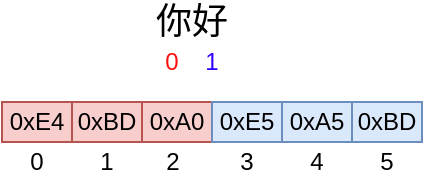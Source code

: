 <mxfile version="13.9.9" type="device"><diagram id="W9wVXfCnmLwAVrPGm_wV" name="Page-1"><mxGraphModel dx="434" dy="386" grid="1" gridSize="10" guides="1" tooltips="1" connect="1" arrows="1" fold="1" page="1" pageScale="1" pageWidth="2336" pageHeight="1654" math="0" shadow="0"><root><mxCell id="0"/><mxCell id="1" parent="0"/><mxCell id="6QWxvhZwNgO2YSqntRyI-2" value="&lt;span class=&quot;HwtZe&quot; lang=&quot;zh-CN&quot;&gt;&lt;font style=&quot;font-size: 18px&quot;&gt;你好&lt;/font&gt;&lt;/span&gt;" style="text;html=1;strokeColor=none;fillColor=none;align=center;verticalAlign=middle;whiteSpace=wrap;rounded=0;" vertex="1" parent="1"><mxGeometry x="450" y="230" width="110" height="20" as="geometry"/></mxCell><mxCell id="6QWxvhZwNgO2YSqntRyI-3" value="0" style="rounded=0;whiteSpace=wrap;html=1;strokeColor=none;fontColor=#FF0F0F;" vertex="1" parent="1"><mxGeometry x="485" y="250" width="20" height="20" as="geometry"/></mxCell><mxCell id="6QWxvhZwNgO2YSqntRyI-4" value="1" style="rounded=0;whiteSpace=wrap;html=1;strokeColor=none;fontColor=#3300FF;" vertex="1" parent="1"><mxGeometry x="505" y="250" width="20" height="20" as="geometry"/></mxCell><mxCell id="6QWxvhZwNgO2YSqntRyI-16" value="0xE4" style="rounded=0;whiteSpace=wrap;html=1;fillColor=#f8cecc;strokeColor=#b85450;" vertex="1" parent="1"><mxGeometry x="410" y="280" width="35" height="20" as="geometry"/></mxCell><mxCell id="6QWxvhZwNgO2YSqntRyI-20" value="0xBD" style="rounded=0;whiteSpace=wrap;html=1;fillColor=#f8cecc;strokeColor=#b85450;" vertex="1" parent="1"><mxGeometry x="445" y="280" width="35" height="20" as="geometry"/></mxCell><mxCell id="6QWxvhZwNgO2YSqntRyI-21" value="0xA0" style="rounded=0;whiteSpace=wrap;html=1;fillColor=#f8cecc;strokeColor=#b85450;" vertex="1" parent="1"><mxGeometry x="480" y="280" width="35" height="20" as="geometry"/></mxCell><mxCell id="6QWxvhZwNgO2YSqntRyI-22" value="0xE5" style="rounded=0;whiteSpace=wrap;html=1;fillColor=#dae8fc;strokeColor=#6c8ebf;" vertex="1" parent="1"><mxGeometry x="515" y="280" width="35" height="20" as="geometry"/></mxCell><mxCell id="6QWxvhZwNgO2YSqntRyI-23" value="0xA5" style="rounded=0;whiteSpace=wrap;html=1;fillColor=#dae8fc;strokeColor=#6c8ebf;" vertex="1" parent="1"><mxGeometry x="550" y="280" width="35" height="20" as="geometry"/></mxCell><mxCell id="6QWxvhZwNgO2YSqntRyI-24" value="0xBD" style="rounded=0;whiteSpace=wrap;html=1;fillColor=#dae8fc;strokeColor=#6c8ebf;" vertex="1" parent="1"><mxGeometry x="585" y="280" width="35" height="20" as="geometry"/></mxCell><mxCell id="6QWxvhZwNgO2YSqntRyI-27" value="0" style="rounded=0;whiteSpace=wrap;html=1;strokeColor=none;fillColor=none;" vertex="1" parent="1"><mxGeometry x="410" y="300" width="35" height="20" as="geometry"/></mxCell><mxCell id="6QWxvhZwNgO2YSqntRyI-28" value="1" style="rounded=0;whiteSpace=wrap;html=1;strokeColor=none;fillColor=none;" vertex="1" parent="1"><mxGeometry x="445" y="300" width="35" height="20" as="geometry"/></mxCell><mxCell id="6QWxvhZwNgO2YSqntRyI-29" value="2" style="rounded=0;whiteSpace=wrap;html=1;strokeColor=none;fillColor=none;" vertex="1" parent="1"><mxGeometry x="477.5" y="300" width="35" height="20" as="geometry"/></mxCell><mxCell id="6QWxvhZwNgO2YSqntRyI-30" value="3" style="rounded=0;whiteSpace=wrap;html=1;strokeColor=none;fillColor=none;" vertex="1" parent="1"><mxGeometry x="515" y="300" width="35" height="20" as="geometry"/></mxCell><mxCell id="6QWxvhZwNgO2YSqntRyI-31" value="4" style="rounded=0;whiteSpace=wrap;html=1;strokeColor=none;fillColor=none;" vertex="1" parent="1"><mxGeometry x="550" y="300" width="35" height="20" as="geometry"/></mxCell><mxCell id="6QWxvhZwNgO2YSqntRyI-32" value="5" style="rounded=0;whiteSpace=wrap;html=1;strokeColor=none;fillColor=none;" vertex="1" parent="1"><mxGeometry x="585" y="300" width="35" height="20" as="geometry"/></mxCell></root></mxGraphModel></diagram></mxfile>